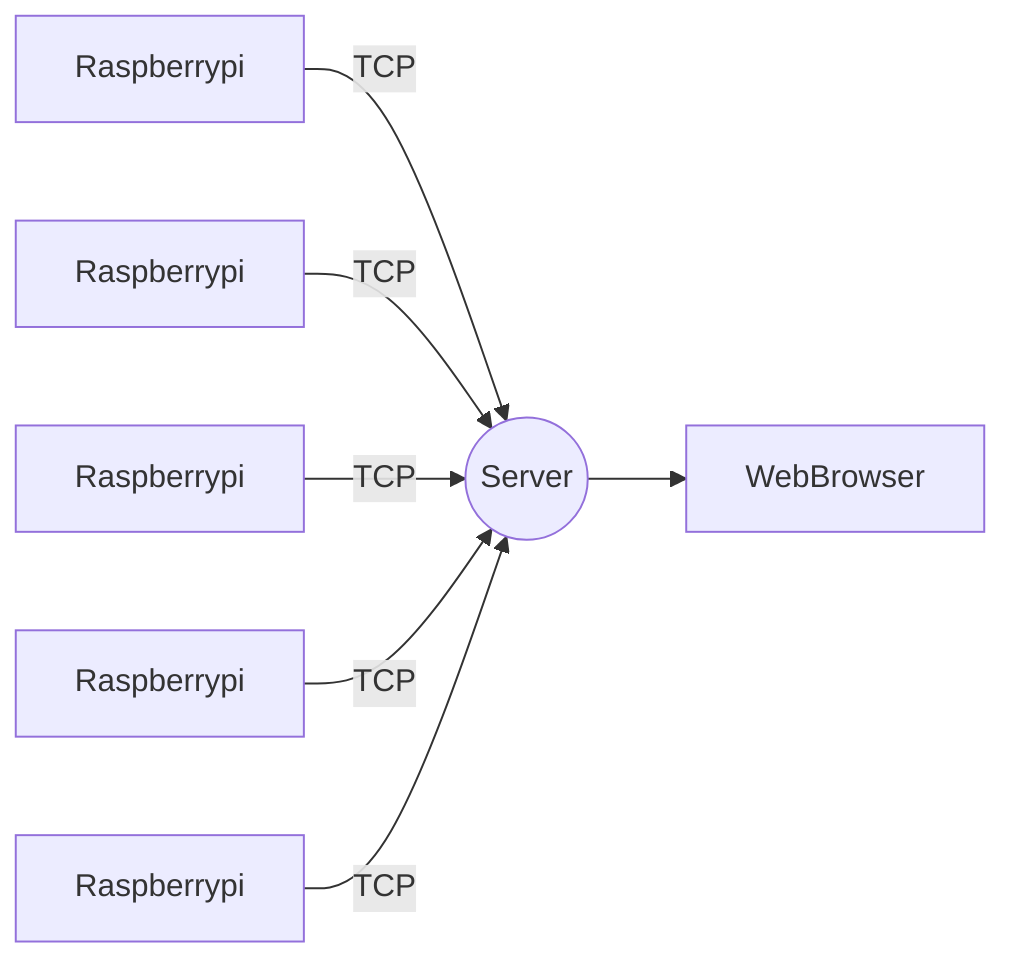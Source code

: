 %% Example diagram
graph LR
    A[Raspberrypi] -- TCP --> Main((Server))
    B[Raspberrypi] -- TCP --> Main((Server))
    C[Raspberrypi] -- TCP --> Main((Server))
    D[Raspberrypi] -- TCP --> Main((Server))
    E[Raspberrypi] -- TCP --> Main((Server))
    Main --> WebBrowser